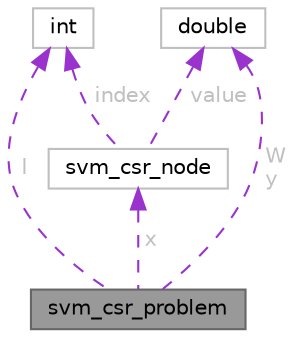digraph "svm_csr_problem"
{
 // LATEX_PDF_SIZE
  bgcolor="transparent";
  edge [fontname=Helvetica,fontsize=10,labelfontname=Helvetica,labelfontsize=10];
  node [fontname=Helvetica,fontsize=10,shape=box,height=0.2,width=0.4];
  Node1 [id="Node000001",label="svm_csr_problem",height=0.2,width=0.4,color="gray40", fillcolor="grey60", style="filled", fontcolor="black",tooltip=" "];
  Node2 -> Node1 [id="edge6_Node000001_Node000002",dir="back",color="darkorchid3",style="dashed",tooltip=" ",label=" l",fontcolor="grey" ];
  Node2 [id="Node000002",label="int",height=0.2,width=0.4,color="grey75", fillcolor="white", style="filled",tooltip=" "];
  Node3 -> Node1 [id="edge7_Node000001_Node000003",dir="back",color="darkorchid3",style="dashed",tooltip=" ",label=" W\ny",fontcolor="grey" ];
  Node3 [id="Node000003",label="double",height=0.2,width=0.4,color="grey75", fillcolor="white", style="filled",tooltip=" "];
  Node4 -> Node1 [id="edge8_Node000001_Node000004",dir="back",color="darkorchid3",style="dashed",tooltip=" ",label=" x",fontcolor="grey" ];
  Node4 [id="Node000004",label="svm_csr_node",height=0.2,width=0.4,color="grey75", fillcolor="white", style="filled",URL="$d1/dfe/structsvm__csr__node.html",tooltip=" "];
  Node2 -> Node4 [id="edge9_Node000004_Node000002",dir="back",color="darkorchid3",style="dashed",tooltip=" ",label=" index",fontcolor="grey" ];
  Node3 -> Node4 [id="edge10_Node000004_Node000003",dir="back",color="darkorchid3",style="dashed",tooltip=" ",label=" value",fontcolor="grey" ];
}
